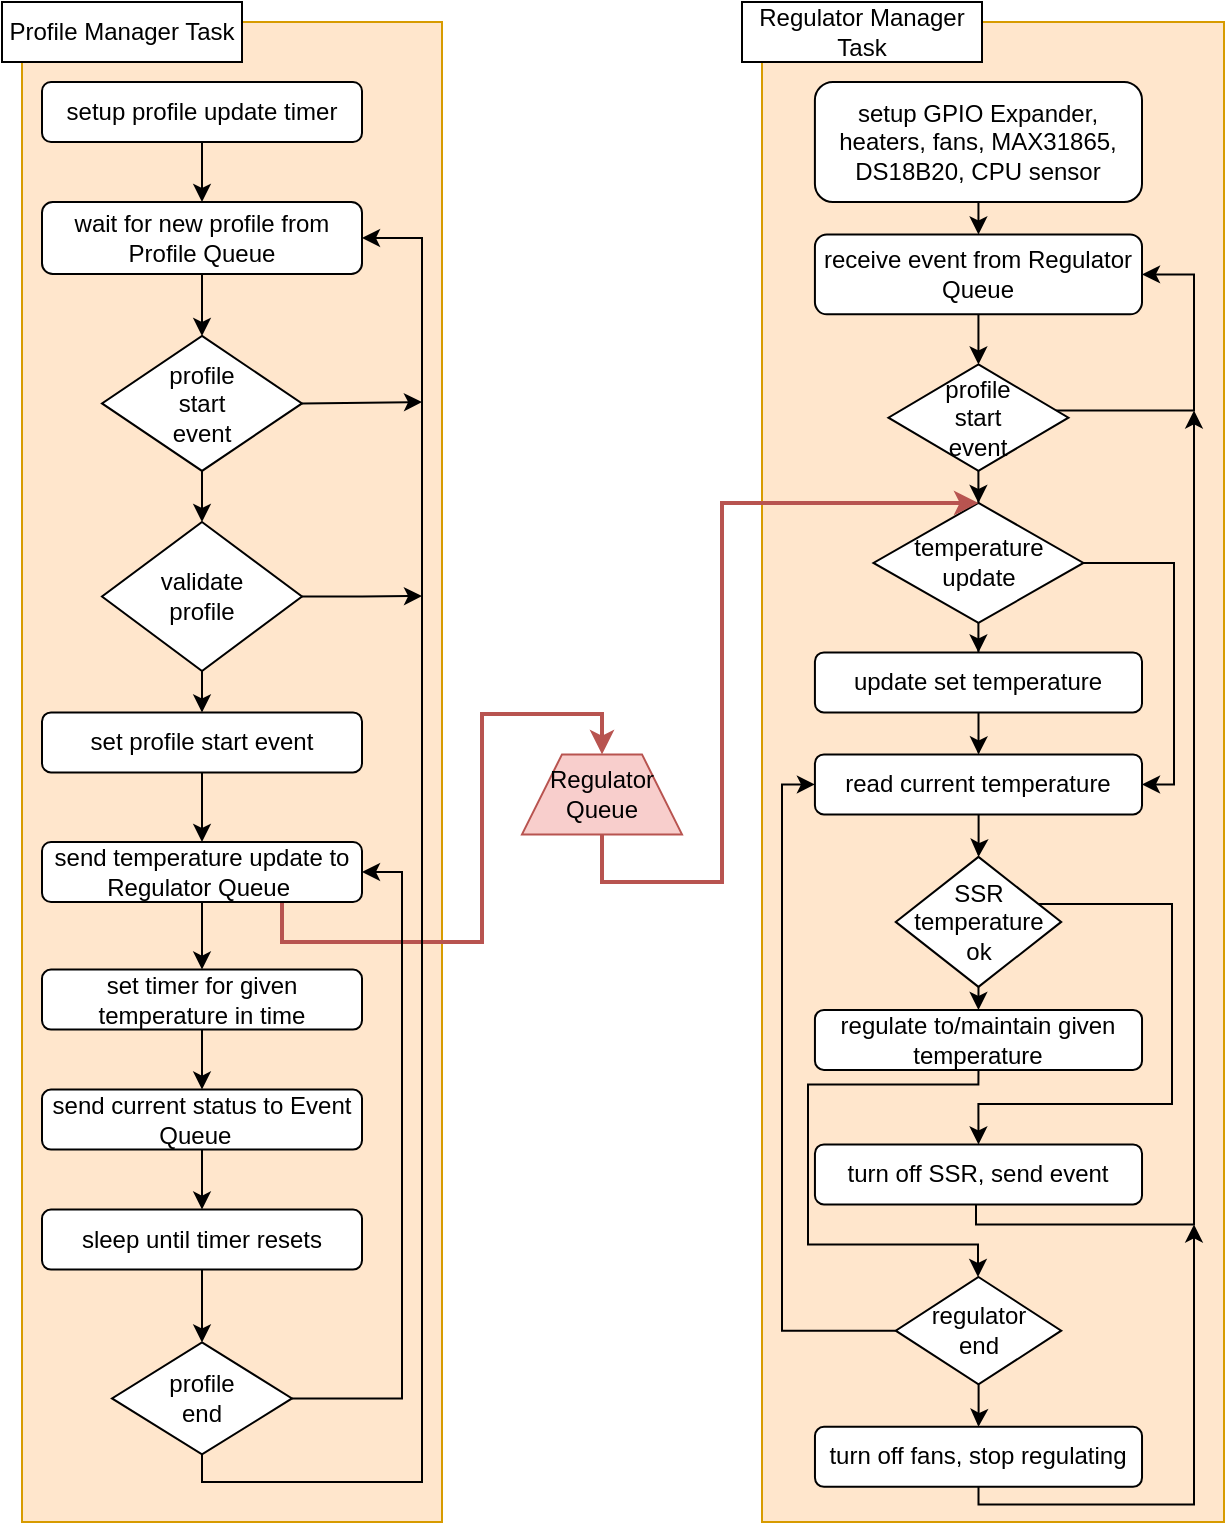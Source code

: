 <mxfile version="22.1.17" type="device">
  <diagram name="Strona-1" id="ECkbFPq5hjZ8_I-BXE-p">
    <mxGraphModel dx="1436" dy="729" grid="1" gridSize="10" guides="1" tooltips="1" connect="1" arrows="1" fold="1" page="1" pageScale="1" pageWidth="3600" pageHeight="4800" math="0" shadow="0">
      <root>
        <mxCell id="0" />
        <mxCell id="1" parent="0" />
        <mxCell id="_V3lWXqY1o5rWZfxEzYG-1" value="" style="rounded=0;whiteSpace=wrap;html=1;fillColor=#ffe6cc;strokeColor=#d79b00;" vertex="1" parent="1">
          <mxGeometry x="10" y="10" width="210" height="750" as="geometry" />
        </mxCell>
        <mxCell id="_V3lWXqY1o5rWZfxEzYG-2" value="setup profile update timer" style="rounded=1;whiteSpace=wrap;html=1;" vertex="1" parent="1">
          <mxGeometry x="20" y="40" width="160" height="30" as="geometry" />
        </mxCell>
        <mxCell id="_V3lWXqY1o5rWZfxEzYG-3" style="edgeStyle=orthogonalEdgeStyle;rounded=0;orthogonalLoop=1;jettySize=auto;html=1;entryX=0.5;entryY=0;entryDx=0;entryDy=0;" edge="1" parent="1" source="_V3lWXqY1o5rWZfxEzYG-4" target="_V3lWXqY1o5rWZfxEzYG-8">
          <mxGeometry relative="1" as="geometry" />
        </mxCell>
        <mxCell id="_V3lWXqY1o5rWZfxEzYG-56" style="edgeStyle=orthogonalEdgeStyle;rounded=0;orthogonalLoop=1;jettySize=auto;html=1;exitX=0.75;exitY=1;exitDx=0;exitDy=0;entryX=0.5;entryY=0;entryDx=0;entryDy=0;fillColor=#f8cecc;strokeColor=#b85450;strokeWidth=2;" edge="1" parent="1" source="_V3lWXqY1o5rWZfxEzYG-4" target="_V3lWXqY1o5rWZfxEzYG-55">
          <mxGeometry relative="1" as="geometry">
            <Array as="points">
              <mxPoint x="140" y="470" />
              <mxPoint x="240" y="470" />
              <mxPoint x="240" y="356" />
              <mxPoint x="300" y="356" />
            </Array>
          </mxGeometry>
        </mxCell>
        <mxCell id="_V3lWXqY1o5rWZfxEzYG-4" value="send temperature update to&lt;br&gt;Regulator Queue&amp;nbsp;" style="rounded=1;whiteSpace=wrap;html=1;" vertex="1" parent="1">
          <mxGeometry x="20" y="420" width="160" height="30" as="geometry" />
        </mxCell>
        <mxCell id="_V3lWXqY1o5rWZfxEzYG-5" style="edgeStyle=orthogonalEdgeStyle;rounded=0;orthogonalLoop=1;jettySize=auto;html=1;entryX=0.5;entryY=0;entryDx=0;entryDy=0;" edge="1" parent="1" source="_V3lWXqY1o5rWZfxEzYG-6" target="_V3lWXqY1o5rWZfxEzYG-25">
          <mxGeometry relative="1" as="geometry" />
        </mxCell>
        <mxCell id="_V3lWXqY1o5rWZfxEzYG-6" value="profile&lt;br&gt;start&lt;br&gt;event" style="rhombus;whiteSpace=wrap;html=1;" vertex="1" parent="1">
          <mxGeometry x="50" y="166.96" width="100" height="67.5" as="geometry" />
        </mxCell>
        <mxCell id="_V3lWXqY1o5rWZfxEzYG-7" style="edgeStyle=orthogonalEdgeStyle;rounded=0;orthogonalLoop=1;jettySize=auto;html=1;entryX=0.5;entryY=0;entryDx=0;entryDy=0;" edge="1" parent="1" source="_V3lWXqY1o5rWZfxEzYG-8" target="_V3lWXqY1o5rWZfxEzYG-21">
          <mxGeometry relative="1" as="geometry" />
        </mxCell>
        <mxCell id="_V3lWXqY1o5rWZfxEzYG-8" value="set timer for given temperature in time" style="rounded=1;whiteSpace=wrap;html=1;" vertex="1" parent="1">
          <mxGeometry x="20" y="483.79" width="160" height="30" as="geometry" />
        </mxCell>
        <mxCell id="_V3lWXqY1o5rWZfxEzYG-9" style="edgeStyle=orthogonalEdgeStyle;rounded=0;orthogonalLoop=1;jettySize=auto;html=1;exitX=0.5;exitY=1;exitDx=0;exitDy=0;entryX=0.5;entryY=0;entryDx=0;entryDy=0;" edge="1" parent="1" source="_V3lWXqY1o5rWZfxEzYG-10" target="_V3lWXqY1o5rWZfxEzYG-14">
          <mxGeometry relative="1" as="geometry" />
        </mxCell>
        <mxCell id="_V3lWXqY1o5rWZfxEzYG-10" value="sleep until timer resets" style="rounded=1;whiteSpace=wrap;html=1;" vertex="1" parent="1">
          <mxGeometry x="20" y="603.79" width="160" height="30" as="geometry" />
        </mxCell>
        <mxCell id="_V3lWXqY1o5rWZfxEzYG-11" style="edgeStyle=orthogonalEdgeStyle;rounded=0;orthogonalLoop=1;jettySize=auto;html=1;exitX=1;exitY=0.5;exitDx=0;exitDy=0;" edge="1" parent="1" source="_V3lWXqY1o5rWZfxEzYG-6">
          <mxGeometry relative="1" as="geometry">
            <Array as="points">
              <mxPoint x="210" y="200" />
            </Array>
            <mxPoint x="210" y="200" as="targetPoint" />
          </mxGeometry>
        </mxCell>
        <mxCell id="_V3lWXqY1o5rWZfxEzYG-12" value="Profile Manager Task" style="rounded=0;whiteSpace=wrap;html=1;" vertex="1" parent="1">
          <mxGeometry width="120" height="30" as="geometry" />
        </mxCell>
        <mxCell id="_V3lWXqY1o5rWZfxEzYG-13" style="edgeStyle=orthogonalEdgeStyle;rounded=0;orthogonalLoop=1;jettySize=auto;html=1;entryX=1;entryY=0.5;entryDx=0;entryDy=0;" edge="1" parent="1" source="_V3lWXqY1o5rWZfxEzYG-14" target="_V3lWXqY1o5rWZfxEzYG-4">
          <mxGeometry relative="1" as="geometry">
            <Array as="points">
              <mxPoint x="200" y="697.79" />
              <mxPoint x="200" y="434.79" />
            </Array>
          </mxGeometry>
        </mxCell>
        <mxCell id="_V3lWXqY1o5rWZfxEzYG-14" value="profile&lt;br&gt;end" style="rhombus;whiteSpace=wrap;html=1;" vertex="1" parent="1">
          <mxGeometry x="55" y="670.21" width="90" height="56" as="geometry" />
        </mxCell>
        <mxCell id="_V3lWXqY1o5rWZfxEzYG-15" style="edgeStyle=orthogonalEdgeStyle;rounded=0;orthogonalLoop=1;jettySize=auto;html=1;entryX=1;entryY=0.5;entryDx=0;entryDy=0;exitX=0.5;exitY=1;exitDx=0;exitDy=0;" edge="1" parent="1" source="_V3lWXqY1o5rWZfxEzYG-14" target="_V3lWXqY1o5rWZfxEzYG-22">
          <mxGeometry relative="1" as="geometry">
            <Array as="points">
              <mxPoint x="100" y="740" />
              <mxPoint x="210" y="740" />
              <mxPoint x="210" y="118" />
            </Array>
            <mxPoint x="100.0" y="581" as="sourcePoint" />
          </mxGeometry>
        </mxCell>
        <mxCell id="_V3lWXqY1o5rWZfxEzYG-16" style="edgeStyle=orthogonalEdgeStyle;rounded=0;orthogonalLoop=1;jettySize=auto;html=1;exitX=0.5;exitY=1;exitDx=0;exitDy=0;entryX=0.5;entryY=0;entryDx=0;entryDy=0;" edge="1" parent="1" source="_V3lWXqY1o5rWZfxEzYG-17" target="_V3lWXqY1o5rWZfxEzYG-4">
          <mxGeometry relative="1" as="geometry" />
        </mxCell>
        <mxCell id="_V3lWXqY1o5rWZfxEzYG-17" value="set profile start event" style="rounded=1;whiteSpace=wrap;html=1;" vertex="1" parent="1">
          <mxGeometry x="20" y="355.21" width="160" height="30" as="geometry" />
        </mxCell>
        <mxCell id="_V3lWXqY1o5rWZfxEzYG-18" style="edgeStyle=orthogonalEdgeStyle;rounded=0;orthogonalLoop=1;jettySize=auto;html=1;exitX=0.5;exitY=1;exitDx=0;exitDy=0;entryX=0.5;entryY=0;entryDx=0;entryDy=0;" edge="1" parent="1" source="_V3lWXqY1o5rWZfxEzYG-2" target="_V3lWXqY1o5rWZfxEzYG-22">
          <mxGeometry relative="1" as="geometry">
            <mxPoint x="100.0" y="90" as="sourcePoint" />
            <mxPoint x="100" y="120" as="targetPoint" />
          </mxGeometry>
        </mxCell>
        <mxCell id="_V3lWXqY1o5rWZfxEzYG-19" style="edgeStyle=orthogonalEdgeStyle;rounded=0;orthogonalLoop=1;jettySize=auto;html=1;entryX=0.5;entryY=0;entryDx=0;entryDy=0;exitX=0.5;exitY=1;exitDx=0;exitDy=0;" edge="1" parent="1" source="_V3lWXqY1o5rWZfxEzYG-22" target="_V3lWXqY1o5rWZfxEzYG-6">
          <mxGeometry relative="1" as="geometry">
            <mxPoint x="100.0" y="327" as="sourcePoint" />
          </mxGeometry>
        </mxCell>
        <mxCell id="_V3lWXqY1o5rWZfxEzYG-20" style="edgeStyle=orthogonalEdgeStyle;rounded=0;orthogonalLoop=1;jettySize=auto;html=1;exitX=0.5;exitY=1;exitDx=0;exitDy=0;entryX=0.5;entryY=0;entryDx=0;entryDy=0;" edge="1" parent="1" source="_V3lWXqY1o5rWZfxEzYG-21" target="_V3lWXqY1o5rWZfxEzYG-10">
          <mxGeometry relative="1" as="geometry" />
        </mxCell>
        <mxCell id="_V3lWXqY1o5rWZfxEzYG-21" value="send current status to Event Queue&amp;nbsp;&amp;nbsp;" style="rounded=1;whiteSpace=wrap;html=1;" vertex="1" parent="1">
          <mxGeometry x="20" y="543.79" width="160" height="30" as="geometry" />
        </mxCell>
        <mxCell id="_V3lWXqY1o5rWZfxEzYG-22" value="wait for new profile from Profile Queue" style="rounded=1;whiteSpace=wrap;html=1;" vertex="1" parent="1">
          <mxGeometry x="20" y="100" width="160" height="36" as="geometry" />
        </mxCell>
        <mxCell id="_V3lWXqY1o5rWZfxEzYG-24" style="edgeStyle=orthogonalEdgeStyle;rounded=0;orthogonalLoop=1;jettySize=auto;html=1;" edge="1" parent="1" source="_V3lWXqY1o5rWZfxEzYG-25">
          <mxGeometry relative="1" as="geometry">
            <mxPoint x="210" y="297" as="targetPoint" />
          </mxGeometry>
        </mxCell>
        <mxCell id="_V3lWXqY1o5rWZfxEzYG-54" style="edgeStyle=orthogonalEdgeStyle;rounded=0;orthogonalLoop=1;jettySize=auto;html=1;entryX=0.5;entryY=0;entryDx=0;entryDy=0;" edge="1" parent="1" source="_V3lWXqY1o5rWZfxEzYG-25" target="_V3lWXqY1o5rWZfxEzYG-17">
          <mxGeometry relative="1" as="geometry" />
        </mxCell>
        <mxCell id="_V3lWXqY1o5rWZfxEzYG-25" value="validate&lt;br&gt;profile" style="rhombus;whiteSpace=wrap;html=1;" vertex="1" parent="1">
          <mxGeometry x="50" y="260" width="100" height="74.5" as="geometry" />
        </mxCell>
        <mxCell id="_V3lWXqY1o5rWZfxEzYG-26" value="" style="rounded=0;whiteSpace=wrap;html=1;fillColor=#ffe6cc;strokeColor=#d79b00;" vertex="1" parent="1">
          <mxGeometry x="380" y="10" width="231" height="750" as="geometry" />
        </mxCell>
        <mxCell id="_V3lWXqY1o5rWZfxEzYG-27" value="Regulator Manager Task" style="rounded=0;whiteSpace=wrap;html=1;" vertex="1" parent="1">
          <mxGeometry x="370" width="120" height="30" as="geometry" />
        </mxCell>
        <mxCell id="_V3lWXqY1o5rWZfxEzYG-28" style="edgeStyle=orthogonalEdgeStyle;rounded=0;orthogonalLoop=1;jettySize=auto;html=1;exitX=0.5;exitY=1;exitDx=0;exitDy=0;entryX=0.5;entryY=0;entryDx=0;entryDy=0;" edge="1" parent="1" source="_V3lWXqY1o5rWZfxEzYG-29" target="_V3lWXqY1o5rWZfxEzYG-31">
          <mxGeometry relative="1" as="geometry" />
        </mxCell>
        <mxCell id="_V3lWXqY1o5rWZfxEzYG-29" value="setup GPIO Expander, heaters, fans, MAX31865, DS18B20, CPU sensor" style="rounded=1;whiteSpace=wrap;html=1;" vertex="1" parent="1">
          <mxGeometry x="406.45" y="40" width="163.55" height="60" as="geometry" />
        </mxCell>
        <mxCell id="_V3lWXqY1o5rWZfxEzYG-30" style="edgeStyle=orthogonalEdgeStyle;rounded=0;orthogonalLoop=1;jettySize=auto;html=1;exitX=0.5;exitY=1;exitDx=0;exitDy=0;entryX=0.5;entryY=0;entryDx=0;entryDy=0;" edge="1" parent="1" source="_V3lWXqY1o5rWZfxEzYG-31" target="_V3lWXqY1o5rWZfxEzYG-34">
          <mxGeometry relative="1" as="geometry" />
        </mxCell>
        <mxCell id="_V3lWXqY1o5rWZfxEzYG-31" value="receive event from Regulator Queue" style="rounded=1;whiteSpace=wrap;html=1;" vertex="1" parent="1">
          <mxGeometry x="406.46" y="116.21" width="163.54" height="39.97" as="geometry" />
        </mxCell>
        <mxCell id="_V3lWXqY1o5rWZfxEzYG-32" style="edgeStyle=orthogonalEdgeStyle;rounded=0;orthogonalLoop=1;jettySize=auto;html=1;entryX=0.5;entryY=0;entryDx=0;entryDy=0;" edge="1" parent="1" source="_V3lWXqY1o5rWZfxEzYG-34" target="_V3lWXqY1o5rWZfxEzYG-37">
          <mxGeometry relative="1" as="geometry" />
        </mxCell>
        <mxCell id="_V3lWXqY1o5rWZfxEzYG-33" style="edgeStyle=orthogonalEdgeStyle;rounded=0;orthogonalLoop=1;jettySize=auto;html=1;entryX=1;entryY=0.5;entryDx=0;entryDy=0;" edge="1" parent="1" source="_V3lWXqY1o5rWZfxEzYG-34" target="_V3lWXqY1o5rWZfxEzYG-31">
          <mxGeometry relative="1" as="geometry">
            <Array as="points">
              <mxPoint x="596" y="204.21" />
              <mxPoint x="596" y="136.21" />
            </Array>
          </mxGeometry>
        </mxCell>
        <mxCell id="_V3lWXqY1o5rWZfxEzYG-34" value="profile&lt;br&gt;start&lt;br&gt;event" style="rhombus;whiteSpace=wrap;html=1;" vertex="1" parent="1">
          <mxGeometry x="443.22" y="181.21" width="90" height="53.25" as="geometry" />
        </mxCell>
        <mxCell id="_V3lWXqY1o5rWZfxEzYG-35" style="edgeStyle=orthogonalEdgeStyle;rounded=0;orthogonalLoop=1;jettySize=auto;html=1;entryX=0.5;entryY=0;entryDx=0;entryDy=0;" edge="1" parent="1" source="_V3lWXqY1o5rWZfxEzYG-37" target="_V3lWXqY1o5rWZfxEzYG-39">
          <mxGeometry relative="1" as="geometry" />
        </mxCell>
        <mxCell id="_V3lWXqY1o5rWZfxEzYG-36" style="edgeStyle=orthogonalEdgeStyle;rounded=0;orthogonalLoop=1;jettySize=auto;html=1;entryX=1;entryY=0.5;entryDx=0;entryDy=0;" edge="1" parent="1" source="_V3lWXqY1o5rWZfxEzYG-37" target="_V3lWXqY1o5rWZfxEzYG-46">
          <mxGeometry relative="1" as="geometry">
            <Array as="points">
              <mxPoint x="586" y="280.21" />
              <mxPoint x="586" y="391.21" />
              <mxPoint x="570" y="391.21" />
            </Array>
          </mxGeometry>
        </mxCell>
        <mxCell id="_V3lWXqY1o5rWZfxEzYG-37" value="temperature&lt;br&gt;update" style="rhombus;whiteSpace=wrap;html=1;" vertex="1" parent="1">
          <mxGeometry x="435.73" y="250.46" width="105" height="60" as="geometry" />
        </mxCell>
        <mxCell id="_V3lWXqY1o5rWZfxEzYG-38" style="edgeStyle=orthogonalEdgeStyle;rounded=0;orthogonalLoop=1;jettySize=auto;html=1;entryX=0.5;entryY=0;entryDx=0;entryDy=0;" edge="1" parent="1" source="_V3lWXqY1o5rWZfxEzYG-39" target="_V3lWXqY1o5rWZfxEzYG-46">
          <mxGeometry relative="1" as="geometry" />
        </mxCell>
        <mxCell id="_V3lWXqY1o5rWZfxEzYG-39" value="update set temperature" style="rounded=1;whiteSpace=wrap;html=1;" vertex="1" parent="1">
          <mxGeometry x="406.46" y="325.21" width="163.54" height="30" as="geometry" />
        </mxCell>
        <mxCell id="_V3lWXqY1o5rWZfxEzYG-40" style="edgeStyle=orthogonalEdgeStyle;rounded=0;orthogonalLoop=1;jettySize=auto;html=1;entryX=0.5;entryY=0;entryDx=0;entryDy=0;" edge="1" parent="1" source="_V3lWXqY1o5rWZfxEzYG-42" target="_V3lWXqY1o5rWZfxEzYG-44">
          <mxGeometry relative="1" as="geometry">
            <Array as="points">
              <mxPoint x="585" y="451" />
              <mxPoint x="585" y="551" />
              <mxPoint x="488" y="551" />
            </Array>
          </mxGeometry>
        </mxCell>
        <mxCell id="_V3lWXqY1o5rWZfxEzYG-41" style="edgeStyle=orthogonalEdgeStyle;rounded=0;orthogonalLoop=1;jettySize=auto;html=1;entryX=0.5;entryY=0;entryDx=0;entryDy=0;" edge="1" parent="1" source="_V3lWXqY1o5rWZfxEzYG-42" target="_V3lWXqY1o5rWZfxEzYG-48">
          <mxGeometry relative="1" as="geometry">
            <Array as="points">
              <mxPoint x="500" y="491.21" />
              <mxPoint x="500" y="491.21" />
            </Array>
          </mxGeometry>
        </mxCell>
        <mxCell id="_V3lWXqY1o5rWZfxEzYG-42" value="SSR &lt;br&gt;temperature&lt;br&gt;ok" style="rhombus;whiteSpace=wrap;html=1;" vertex="1" parent="1">
          <mxGeometry x="446.86" y="427.44" width="82.75" height="65" as="geometry" />
        </mxCell>
        <mxCell id="_V3lWXqY1o5rWZfxEzYG-43" style="edgeStyle=orthogonalEdgeStyle;rounded=0;orthogonalLoop=1;jettySize=auto;html=1;" edge="1" parent="1" source="_V3lWXqY1o5rWZfxEzYG-44">
          <mxGeometry relative="1" as="geometry">
            <mxPoint x="596" y="204.21" as="targetPoint" />
            <Array as="points">
              <mxPoint x="487" y="611.21" />
              <mxPoint x="596" y="611.21" />
            </Array>
          </mxGeometry>
        </mxCell>
        <mxCell id="_V3lWXqY1o5rWZfxEzYG-44" value="turn off SSR, send event" style="rounded=1;whiteSpace=wrap;html=1;" vertex="1" parent="1">
          <mxGeometry x="406.47" y="571.21" width="163.54" height="30" as="geometry" />
        </mxCell>
        <mxCell id="_V3lWXqY1o5rWZfxEzYG-45" style="edgeStyle=orthogonalEdgeStyle;rounded=0;orthogonalLoop=1;jettySize=auto;html=1;entryX=0.5;entryY=0;entryDx=0;entryDy=0;" edge="1" parent="1" source="_V3lWXqY1o5rWZfxEzYG-46" target="_V3lWXqY1o5rWZfxEzYG-42">
          <mxGeometry relative="1" as="geometry" />
        </mxCell>
        <mxCell id="_V3lWXqY1o5rWZfxEzYG-46" value="read current temperature" style="rounded=1;whiteSpace=wrap;html=1;" vertex="1" parent="1">
          <mxGeometry x="406.46" y="376.21" width="163.55" height="30" as="geometry" />
        </mxCell>
        <mxCell id="_V3lWXqY1o5rWZfxEzYG-47" style="edgeStyle=orthogonalEdgeStyle;rounded=0;orthogonalLoop=1;jettySize=auto;html=1;entryX=0.5;entryY=0;entryDx=0;entryDy=0;exitX=0.5;exitY=1;exitDx=0;exitDy=0;" edge="1" parent="1" source="_V3lWXqY1o5rWZfxEzYG-48" target="_V3lWXqY1o5rWZfxEzYG-51">
          <mxGeometry relative="1" as="geometry">
            <mxPoint x="490.001" y="528.97" as="sourcePoint" />
            <mxPoint x="489.945" y="637.5" as="targetPoint" />
            <Array as="points">
              <mxPoint x="488" y="541.21" />
              <mxPoint x="403" y="541.21" />
              <mxPoint x="403" y="621.21" />
              <mxPoint x="488" y="621.21" />
              <mxPoint x="488" y="637.21" />
            </Array>
          </mxGeometry>
        </mxCell>
        <mxCell id="_V3lWXqY1o5rWZfxEzYG-48" value="regulate to/maintain given temperature" style="rounded=1;whiteSpace=wrap;html=1;" vertex="1" parent="1">
          <mxGeometry x="406.47" y="503.97" width="163.54" height="30" as="geometry" />
        </mxCell>
        <mxCell id="_V3lWXqY1o5rWZfxEzYG-49" style="edgeStyle=orthogonalEdgeStyle;rounded=0;orthogonalLoop=1;jettySize=auto;html=1;exitX=0;exitY=0.5;exitDx=0;exitDy=0;entryX=0;entryY=0.5;entryDx=0;entryDy=0;" edge="1" parent="1" source="_V3lWXqY1o5rWZfxEzYG-51" target="_V3lWXqY1o5rWZfxEzYG-46">
          <mxGeometry relative="1" as="geometry">
            <mxPoint x="595.45" y="690" as="targetPoint" />
            <Array as="points">
              <mxPoint x="390" y="664.21" />
              <mxPoint x="390" y="391.21" />
            </Array>
          </mxGeometry>
        </mxCell>
        <mxCell id="_V3lWXqY1o5rWZfxEzYG-50" style="edgeStyle=orthogonalEdgeStyle;rounded=0;orthogonalLoop=1;jettySize=auto;html=1;entryX=0.5;entryY=0;entryDx=0;entryDy=0;" edge="1" parent="1" source="_V3lWXqY1o5rWZfxEzYG-51" target="_V3lWXqY1o5rWZfxEzYG-53">
          <mxGeometry relative="1" as="geometry" />
        </mxCell>
        <mxCell id="_V3lWXqY1o5rWZfxEzYG-51" value="regulator&lt;br&gt;end" style="rhombus;whiteSpace=wrap;html=1;" vertex="1" parent="1">
          <mxGeometry x="446.87" y="637.5" width="82.75" height="53.71" as="geometry" />
        </mxCell>
        <mxCell id="_V3lWXqY1o5rWZfxEzYG-52" style="edgeStyle=orthogonalEdgeStyle;rounded=0;orthogonalLoop=1;jettySize=auto;html=1;" edge="1" parent="1" source="_V3lWXqY1o5rWZfxEzYG-53">
          <mxGeometry relative="1" as="geometry">
            <mxPoint x="596" y="611.21" as="targetPoint" />
            <Array as="points">
              <mxPoint x="488" y="751.21" />
              <mxPoint x="596" y="751.21" />
              <mxPoint x="596" y="611.21" />
            </Array>
          </mxGeometry>
        </mxCell>
        <mxCell id="_V3lWXqY1o5rWZfxEzYG-53" value="turn off fans, stop regulating" style="rounded=1;whiteSpace=wrap;html=1;" vertex="1" parent="1">
          <mxGeometry x="406.48" y="712.42" width="163.53" height="30" as="geometry" />
        </mxCell>
        <mxCell id="_V3lWXqY1o5rWZfxEzYG-57" style="edgeStyle=orthogonalEdgeStyle;rounded=0;orthogonalLoop=1;jettySize=auto;html=1;entryX=0.5;entryY=0;entryDx=0;entryDy=0;exitX=0.5;exitY=1;exitDx=0;exitDy=0;fillColor=#f8cecc;strokeColor=#b85450;strokeWidth=2;" edge="1" parent="1" source="_V3lWXqY1o5rWZfxEzYG-55" target="_V3lWXqY1o5rWZfxEzYG-37">
          <mxGeometry relative="1" as="geometry">
            <Array as="points">
              <mxPoint x="300" y="440" />
              <mxPoint x="360" y="440" />
              <mxPoint x="360" y="251" />
            </Array>
          </mxGeometry>
        </mxCell>
        <mxCell id="_V3lWXqY1o5rWZfxEzYG-55" value="Regulator&lt;br&gt;Queue" style="shape=trapezoid;perimeter=trapezoidPerimeter;whiteSpace=wrap;html=1;fixedSize=1;fillColor=#f8cecc;strokeColor=#b85450;" vertex="1" parent="1">
          <mxGeometry x="260" y="376.21" width="80" height="40" as="geometry" />
        </mxCell>
      </root>
    </mxGraphModel>
  </diagram>
</mxfile>
